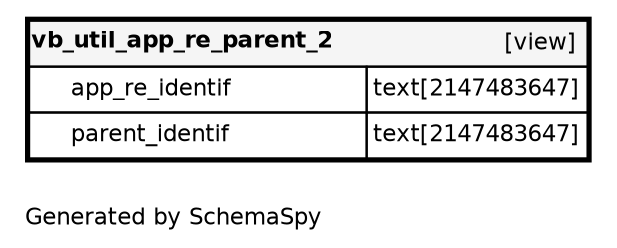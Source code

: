 digraph "oneDegreeRelationshipsDiagram" {
  graph [    rankdir="RL"    bgcolor="#ffffff"    label="\nGenerated by SchemaSpy"    labeljust="l"    nodesep="0.18"    ranksep="0.46"    fontname="Helvetica"    fontsize="11"    ration="compress"  ];  node [    fontname="Helvetica"    fontsize="11"    shape="plaintext"  ];  edge [    arrowsize="0.8"  ];
  "vb_util_app_re_parent_2" [
   label=<
    <TABLE BORDER="2" CELLBORDER="1" CELLSPACING="0" BGCOLOR="#ffffff">
      <TR><TD COLSPAN="4"  BGCOLOR="#f5f5f5"><TABLE BORDER="0" CELLSPACING="0"><TR><TD ALIGN="LEFT" FIXEDSIZE="TRUE" WIDTH="141" HEIGHT="16"><B>vb_util_app_re_parent_2</B></TD><TD ALIGN="RIGHT">[view]</TD></TR></TABLE></TD></TR>
      <TR><TD PORT="app_re_identif" COLSPAN="2" ALIGN="LEFT"><TABLE BORDER="0" CELLSPACING="0" ALIGN="LEFT"><TR ALIGN="LEFT"><TD ALIGN="LEFT" FIXEDSIZE="TRUE" WIDTH="15" HEIGHT="16"></TD><TD ALIGN="LEFT" FIXEDSIZE="TRUE" WIDTH="141" HEIGHT="16">app_re_identif</TD></TR></TABLE></TD><TD PORT="app_re_identif.type" ALIGN="LEFT">text[2147483647]</TD></TR>
      <TR><TD PORT="parent_identif" COLSPAN="2" ALIGN="LEFT"><TABLE BORDER="0" CELLSPACING="0" ALIGN="LEFT"><TR ALIGN="LEFT"><TD ALIGN="LEFT" FIXEDSIZE="TRUE" WIDTH="15" HEIGHT="16"></TD><TD ALIGN="LEFT" FIXEDSIZE="TRUE" WIDTH="141" HEIGHT="16">parent_identif</TD></TR></TABLE></TD><TD PORT="parent_identif.type" ALIGN="LEFT">text[2147483647]</TD></TR>
    </TABLE>>
    URL="vb_util_app_re_parent_2.html"
    target="_top"
    tooltip="vb_util_app_re_parent_2"
  ];
}
